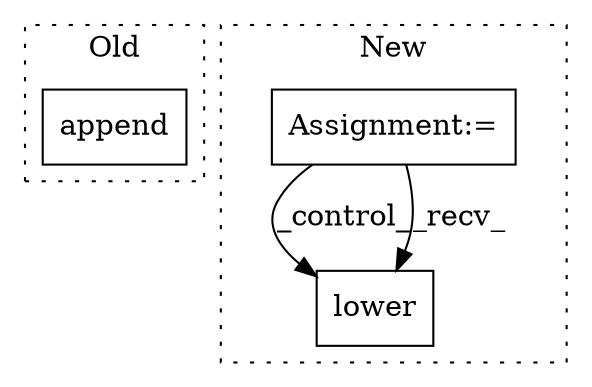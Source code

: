 digraph G {
subgraph cluster0 {
1 [label="append" a="32" s="1526,1538" l="7,1" shape="box"];
label = "Old";
style="dotted";
}
subgraph cluster1 {
2 [label="lower" a="32" s="1019" l="7" shape="box"];
3 [label="Assignment:=" a="7" s="900" l="1" shape="box"];
label = "New";
style="dotted";
}
3 -> 2 [label="_control_"];
3 -> 2 [label="_recv_"];
}